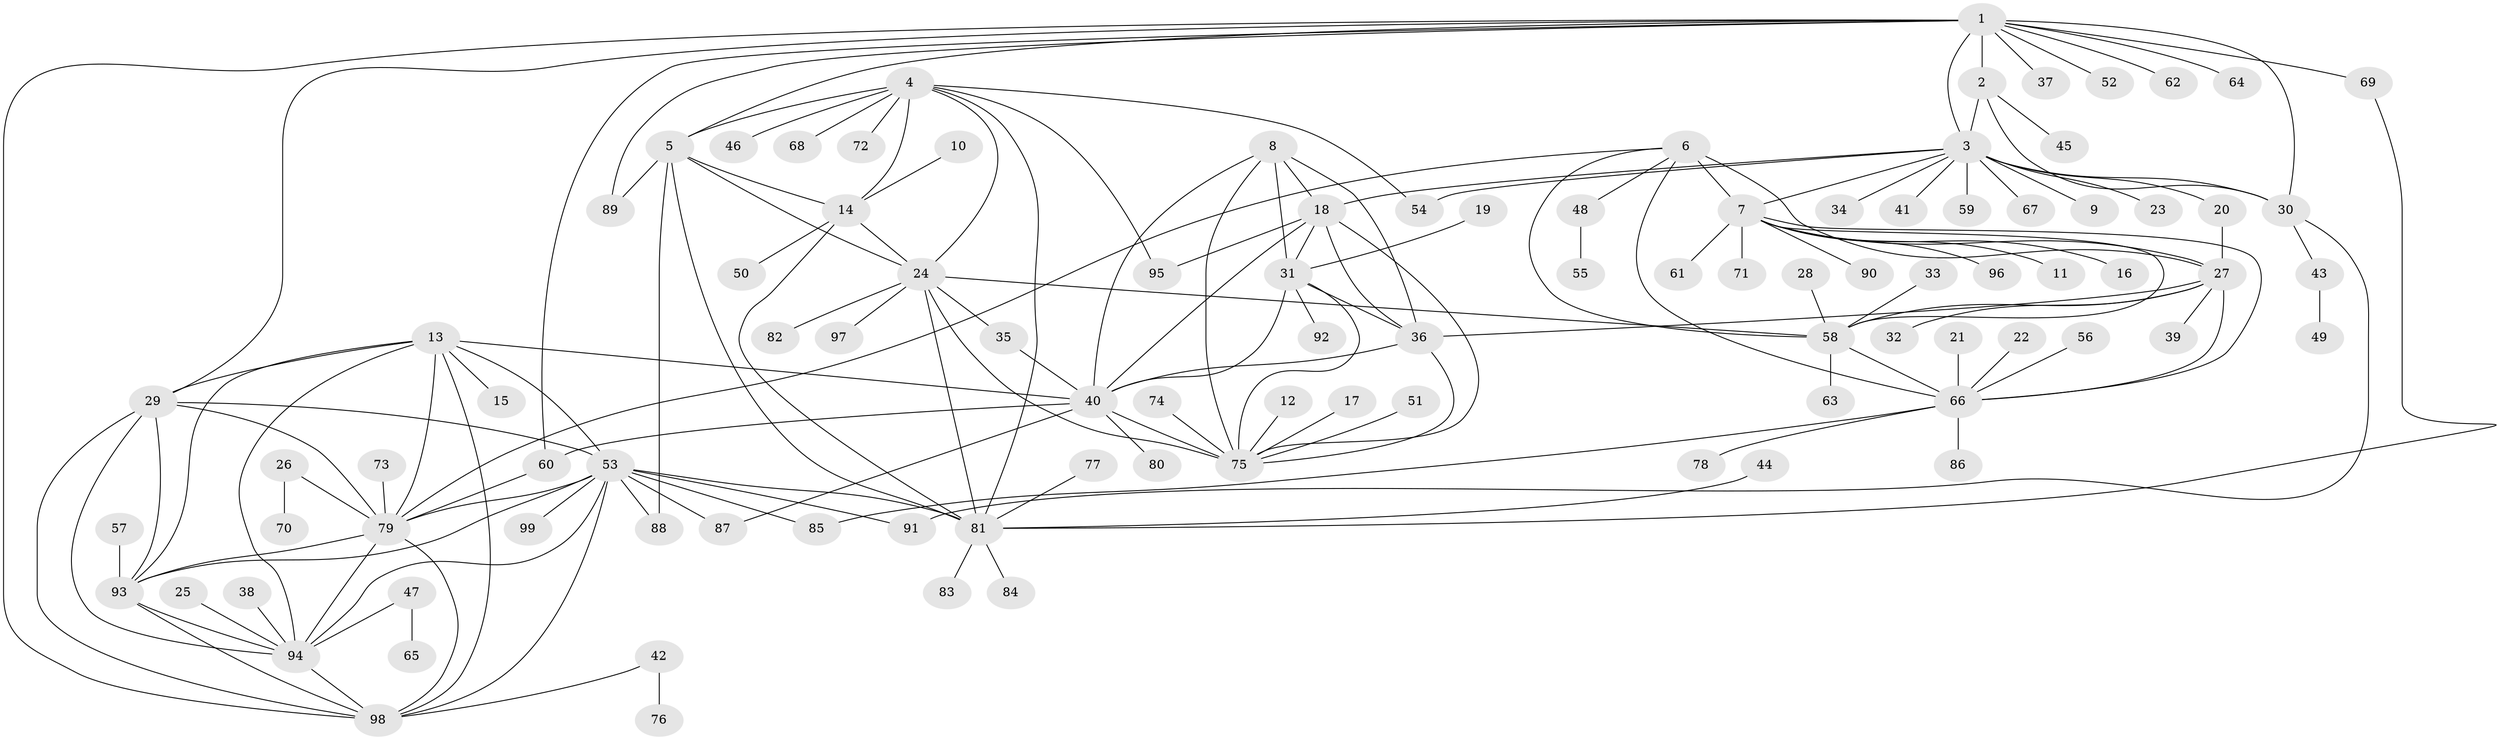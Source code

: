 // original degree distribution, {9: 0.05, 13: 0.03571428571428571, 6: 0.02142857142857143, 7: 0.04285714285714286, 10: 0.014285714285714285, 12: 0.02857142857142857, 8: 0.03571428571428571, 11: 0.02142857142857143, 1: 0.55, 2: 0.17142857142857143, 3: 0.02857142857142857}
// Generated by graph-tools (version 1.1) at 2025/37/03/04/25 23:37:41]
// undirected, 99 vertices, 157 edges
graph export_dot {
  node [color=gray90,style=filled];
  1;
  2;
  3;
  4;
  5;
  6;
  7;
  8;
  9;
  10;
  11;
  12;
  13;
  14;
  15;
  16;
  17;
  18;
  19;
  20;
  21;
  22;
  23;
  24;
  25;
  26;
  27;
  28;
  29;
  30;
  31;
  32;
  33;
  34;
  35;
  36;
  37;
  38;
  39;
  40;
  41;
  42;
  43;
  44;
  45;
  46;
  47;
  48;
  49;
  50;
  51;
  52;
  53;
  54;
  55;
  56;
  57;
  58;
  59;
  60;
  61;
  62;
  63;
  64;
  65;
  66;
  67;
  68;
  69;
  70;
  71;
  72;
  73;
  74;
  75;
  76;
  77;
  78;
  79;
  80;
  81;
  82;
  83;
  84;
  85;
  86;
  87;
  88;
  89;
  90;
  91;
  92;
  93;
  94;
  95;
  96;
  97;
  98;
  99;
  1 -- 2 [weight=4.0];
  1 -- 3 [weight=4.0];
  1 -- 5 [weight=1.0];
  1 -- 29 [weight=1.0];
  1 -- 30 [weight=2.0];
  1 -- 37 [weight=1.0];
  1 -- 52 [weight=1.0];
  1 -- 60 [weight=1.0];
  1 -- 62 [weight=1.0];
  1 -- 64 [weight=1.0];
  1 -- 69 [weight=1.0];
  1 -- 89 [weight=1.0];
  1 -- 98 [weight=1.0];
  2 -- 3 [weight=4.0];
  2 -- 30 [weight=2.0];
  2 -- 45 [weight=1.0];
  3 -- 7 [weight=1.0];
  3 -- 9 [weight=1.0];
  3 -- 18 [weight=1.0];
  3 -- 20 [weight=1.0];
  3 -- 23 [weight=1.0];
  3 -- 30 [weight=2.0];
  3 -- 34 [weight=1.0];
  3 -- 41 [weight=1.0];
  3 -- 54 [weight=1.0];
  3 -- 59 [weight=1.0];
  3 -- 67 [weight=1.0];
  4 -- 5 [weight=4.0];
  4 -- 14 [weight=2.0];
  4 -- 24 [weight=2.0];
  4 -- 46 [weight=1.0];
  4 -- 54 [weight=1.0];
  4 -- 68 [weight=1.0];
  4 -- 72 [weight=1.0];
  4 -- 81 [weight=2.0];
  4 -- 95 [weight=1.0];
  5 -- 14 [weight=2.0];
  5 -- 24 [weight=2.0];
  5 -- 81 [weight=2.0];
  5 -- 88 [weight=1.0];
  5 -- 89 [weight=1.0];
  6 -- 7 [weight=4.0];
  6 -- 27 [weight=2.0];
  6 -- 48 [weight=1.0];
  6 -- 58 [weight=2.0];
  6 -- 66 [weight=2.0];
  6 -- 79 [weight=1.0];
  7 -- 11 [weight=1.0];
  7 -- 16 [weight=1.0];
  7 -- 27 [weight=2.0];
  7 -- 58 [weight=2.0];
  7 -- 61 [weight=1.0];
  7 -- 66 [weight=2.0];
  7 -- 71 [weight=1.0];
  7 -- 90 [weight=1.0];
  7 -- 96 [weight=1.0];
  8 -- 18 [weight=2.0];
  8 -- 31 [weight=2.0];
  8 -- 36 [weight=2.0];
  8 -- 40 [weight=2.0];
  8 -- 75 [weight=2.0];
  10 -- 14 [weight=1.0];
  12 -- 75 [weight=1.0];
  13 -- 15 [weight=1.0];
  13 -- 29 [weight=1.0];
  13 -- 40 [weight=1.0];
  13 -- 53 [weight=1.0];
  13 -- 79 [weight=1.0];
  13 -- 93 [weight=1.0];
  13 -- 94 [weight=1.0];
  13 -- 98 [weight=1.0];
  14 -- 24 [weight=1.0];
  14 -- 50 [weight=1.0];
  14 -- 81 [weight=1.0];
  17 -- 75 [weight=1.0];
  18 -- 31 [weight=1.0];
  18 -- 36 [weight=1.0];
  18 -- 40 [weight=1.0];
  18 -- 75 [weight=1.0];
  18 -- 95 [weight=1.0];
  19 -- 31 [weight=1.0];
  20 -- 27 [weight=1.0];
  21 -- 66 [weight=1.0];
  22 -- 66 [weight=1.0];
  24 -- 35 [weight=1.0];
  24 -- 58 [weight=1.0];
  24 -- 75 [weight=1.0];
  24 -- 81 [weight=1.0];
  24 -- 82 [weight=1.0];
  24 -- 97 [weight=1.0];
  25 -- 94 [weight=1.0];
  26 -- 70 [weight=1.0];
  26 -- 79 [weight=1.0];
  27 -- 32 [weight=1.0];
  27 -- 36 [weight=1.0];
  27 -- 39 [weight=1.0];
  27 -- 58 [weight=1.0];
  27 -- 66 [weight=1.0];
  28 -- 58 [weight=1.0];
  29 -- 53 [weight=1.0];
  29 -- 79 [weight=1.0];
  29 -- 93 [weight=1.0];
  29 -- 94 [weight=1.0];
  29 -- 98 [weight=1.0];
  30 -- 43 [weight=1.0];
  30 -- 91 [weight=1.0];
  31 -- 36 [weight=1.0];
  31 -- 40 [weight=1.0];
  31 -- 75 [weight=1.0];
  31 -- 92 [weight=1.0];
  33 -- 58 [weight=1.0];
  35 -- 40 [weight=1.0];
  36 -- 40 [weight=1.0];
  36 -- 75 [weight=1.0];
  38 -- 94 [weight=1.0];
  40 -- 60 [weight=1.0];
  40 -- 75 [weight=1.0];
  40 -- 80 [weight=1.0];
  40 -- 87 [weight=1.0];
  42 -- 76 [weight=1.0];
  42 -- 98 [weight=1.0];
  43 -- 49 [weight=1.0];
  44 -- 81 [weight=1.0];
  47 -- 65 [weight=1.0];
  47 -- 94 [weight=1.0];
  48 -- 55 [weight=1.0];
  51 -- 75 [weight=1.0];
  53 -- 79 [weight=1.0];
  53 -- 81 [weight=1.0];
  53 -- 85 [weight=1.0];
  53 -- 87 [weight=1.0];
  53 -- 88 [weight=1.0];
  53 -- 91 [weight=1.0];
  53 -- 93 [weight=1.0];
  53 -- 94 [weight=1.0];
  53 -- 98 [weight=1.0];
  53 -- 99 [weight=1.0];
  56 -- 66 [weight=1.0];
  57 -- 93 [weight=1.0];
  58 -- 63 [weight=1.0];
  58 -- 66 [weight=1.0];
  60 -- 79 [weight=1.0];
  66 -- 78 [weight=1.0];
  66 -- 85 [weight=1.0];
  66 -- 86 [weight=1.0];
  69 -- 81 [weight=1.0];
  73 -- 79 [weight=1.0];
  74 -- 75 [weight=1.0];
  77 -- 81 [weight=1.0];
  79 -- 93 [weight=1.0];
  79 -- 94 [weight=1.0];
  79 -- 98 [weight=1.0];
  81 -- 83 [weight=1.0];
  81 -- 84 [weight=1.0];
  93 -- 94 [weight=1.0];
  93 -- 98 [weight=1.0];
  94 -- 98 [weight=1.0];
}
